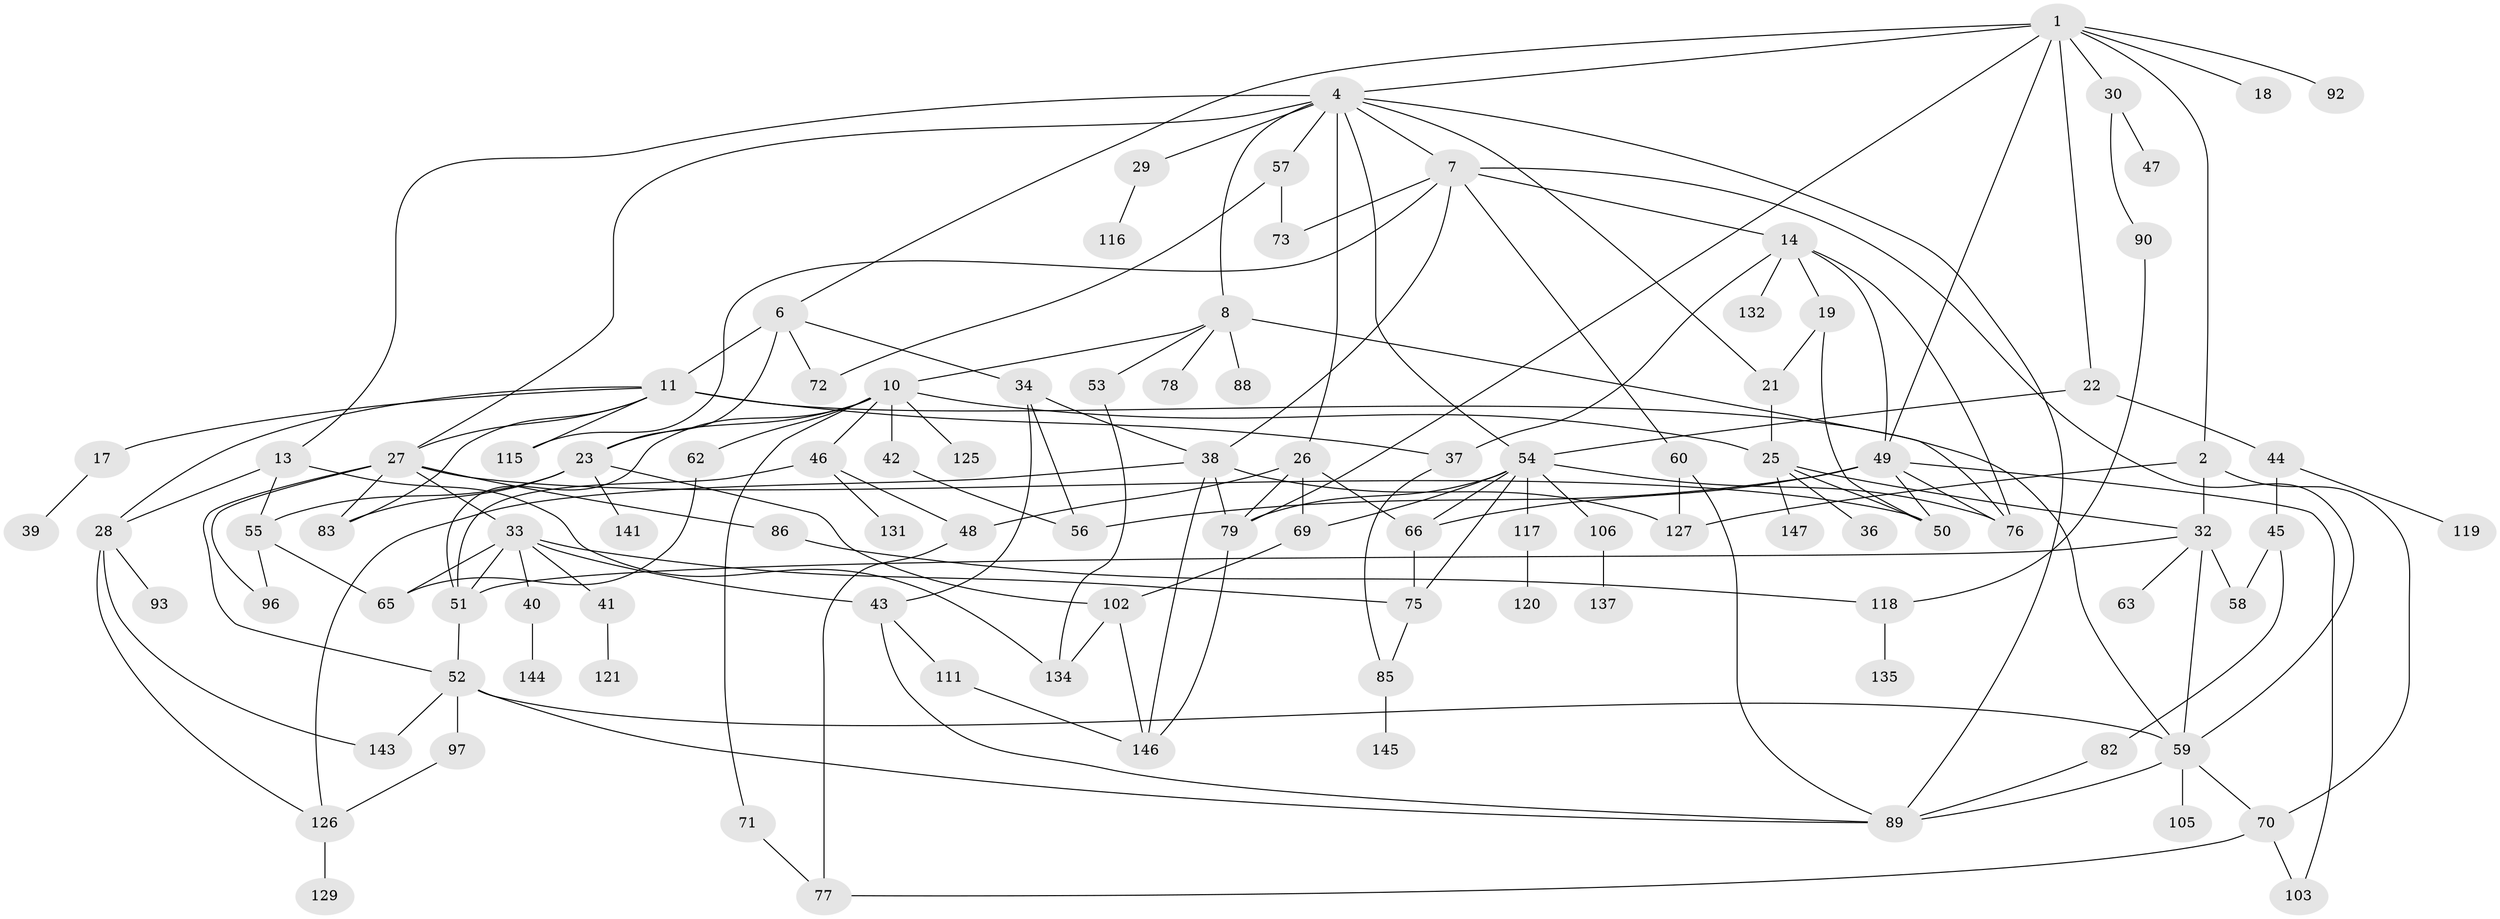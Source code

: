 // Generated by graph-tools (version 1.1) at 2025/51/02/27/25 19:51:40]
// undirected, 102 vertices, 168 edges
graph export_dot {
graph [start="1"]
  node [color=gray90,style=filled];
  1 [super="+3"];
  2 [super="+109"];
  4 [super="+5"];
  6 [super="+9"];
  7 [super="+95"];
  8 [super="+16"];
  10 [super="+20"];
  11 [super="+12"];
  13 [super="+31"];
  14 [super="+15"];
  17;
  18;
  19;
  21 [super="+24"];
  22;
  23 [super="+35"];
  25 [super="+67"];
  26 [super="+112"];
  27 [super="+61"];
  28;
  29;
  30;
  32 [super="+130"];
  33 [super="+110"];
  34 [super="+94"];
  36;
  37;
  38 [super="+87"];
  39;
  40;
  41;
  42;
  43;
  44 [super="+114"];
  45;
  46 [super="+64"];
  47;
  48;
  49 [super="+128"];
  50 [super="+101"];
  51 [super="+133"];
  52 [super="+122"];
  53;
  54 [super="+104"];
  55 [super="+80"];
  56 [super="+91"];
  57;
  58;
  59 [super="+142"];
  60;
  62 [super="+68"];
  63;
  65;
  66 [super="+140"];
  69;
  70 [super="+81"];
  71;
  72;
  73 [super="+74"];
  75;
  76 [super="+84"];
  77 [super="+108"];
  78;
  79 [super="+99"];
  82;
  83 [super="+98"];
  85 [super="+138"];
  86;
  88;
  89 [super="+100"];
  90;
  92;
  93;
  96;
  97 [super="+107"];
  102 [super="+113"];
  103;
  105 [super="+136"];
  106 [super="+123"];
  111 [super="+124"];
  115;
  116;
  117;
  118;
  119;
  120;
  121;
  125;
  126 [super="+139"];
  127;
  129;
  131;
  132;
  134;
  135;
  137;
  141;
  143;
  144;
  145;
  146;
  147;
  1 -- 2;
  1 -- 6;
  1 -- 22;
  1 -- 92;
  1 -- 49;
  1 -- 18;
  1 -- 4;
  1 -- 30;
  1 -- 79;
  2 -- 32;
  2 -- 70;
  2 -- 127;
  4 -- 8;
  4 -- 13;
  4 -- 21;
  4 -- 27;
  4 -- 7;
  4 -- 89;
  4 -- 26;
  4 -- 29;
  4 -- 57;
  4 -- 54;
  6 -- 11 [weight=2];
  6 -- 72;
  6 -- 23;
  6 -- 34;
  7 -- 14;
  7 -- 38;
  7 -- 60;
  7 -- 73;
  7 -- 115;
  7 -- 59;
  8 -- 10;
  8 -- 78;
  8 -- 88;
  8 -- 53;
  8 -- 76;
  10 -- 23;
  10 -- 46;
  10 -- 71;
  10 -- 51;
  10 -- 42;
  10 -- 25;
  10 -- 125;
  10 -- 62;
  11 -- 17;
  11 -- 83;
  11 -- 115;
  11 -- 37;
  11 -- 27;
  11 -- 59;
  11 -- 28;
  13 -- 134;
  13 -- 28;
  13 -- 55;
  14 -- 37;
  14 -- 76;
  14 -- 49;
  14 -- 19;
  14 -- 132;
  17 -- 39;
  19 -- 50;
  19 -- 21;
  21 -- 25;
  22 -- 44;
  22 -- 54;
  23 -- 102;
  23 -- 141;
  23 -- 55;
  23 -- 83;
  25 -- 36;
  25 -- 50;
  25 -- 147;
  25 -- 32;
  26 -- 48;
  26 -- 79;
  26 -- 66;
  26 -- 69;
  27 -- 33;
  27 -- 96;
  27 -- 50;
  27 -- 52;
  27 -- 86;
  27 -- 83;
  28 -- 93;
  28 -- 143;
  28 -- 126;
  29 -- 116;
  30 -- 47;
  30 -- 90;
  32 -- 51;
  32 -- 58;
  32 -- 63;
  32 -- 59;
  33 -- 40;
  33 -- 41;
  33 -- 43;
  33 -- 65;
  33 -- 75;
  33 -- 51;
  34 -- 56;
  34 -- 43;
  34 -- 38;
  37 -- 85;
  38 -- 126;
  38 -- 79;
  38 -- 146;
  38 -- 127;
  40 -- 144;
  41 -- 121;
  42 -- 56;
  43 -- 111;
  43 -- 89;
  44 -- 45;
  44 -- 119;
  45 -- 82;
  45 -- 58;
  46 -- 51;
  46 -- 48;
  46 -- 131;
  48 -- 77;
  49 -- 103;
  49 -- 56;
  49 -- 66;
  49 -- 50;
  49 -- 76;
  51 -- 52;
  52 -- 97;
  52 -- 59;
  52 -- 143;
  52 -- 89;
  53 -- 134;
  54 -- 66;
  54 -- 69;
  54 -- 75;
  54 -- 76;
  54 -- 117;
  54 -- 106;
  54 -- 79;
  55 -- 65;
  55 -- 96;
  57 -- 72;
  57 -- 73;
  59 -- 105;
  59 -- 70;
  59 -- 89;
  60 -- 89;
  60 -- 127;
  62 -- 65;
  66 -- 75;
  69 -- 102;
  70 -- 103;
  70 -- 77;
  71 -- 77;
  75 -- 85;
  79 -- 146;
  82 -- 89;
  85 -- 145;
  86 -- 118;
  90 -- 118;
  97 -- 126;
  102 -- 146;
  102 -- 134;
  106 -- 137;
  111 -- 146;
  117 -- 120;
  118 -- 135;
  126 -- 129;
}
